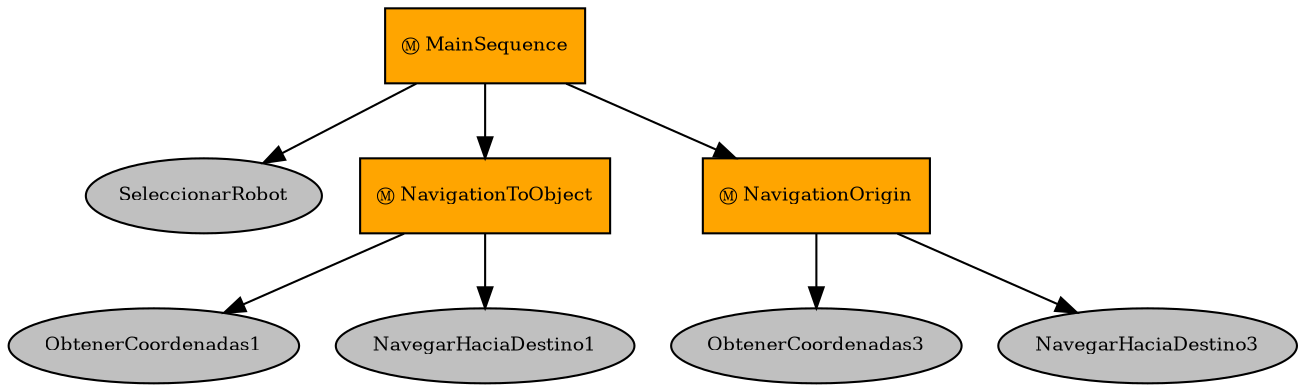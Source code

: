 digraph pastafarianism {
ordering=out;
graph [fontname="times-roman"];
node [fontname="times-roman"];
edge [fontname="times-roman"];
MainSequence [fillcolor=orange, fontcolor=black, fontsize=9, label="Ⓜ MainSequence", shape=box, style=filled];
SeleccionarRobot [fillcolor=gray, fontcolor=black, fontsize=9, label=SeleccionarRobot, shape=ellipse, style=filled];
MainSequence -> SeleccionarRobot;
NavigationToObject [fillcolor=orange, fontcolor=black, fontsize=9, label="Ⓜ NavigationToObject", shape=box, style=filled];
MainSequence -> NavigationToObject;
ObtenerCoordenadas1 [fillcolor=gray, fontcolor=black, fontsize=9, label=ObtenerCoordenadas1, shape=ellipse, style=filled];
NavigationToObject -> ObtenerCoordenadas1;
NavegarHaciaDestino1 [fillcolor=gray, fontcolor=black, fontsize=9, label=NavegarHaciaDestino1, shape=ellipse, style=filled];
NavigationToObject -> NavegarHaciaDestino1;
NavigationOrigin [fillcolor=orange, fontcolor=black, fontsize=9, label="Ⓜ NavigationOrigin", shape=box, style=filled];
MainSequence -> NavigationOrigin;
ObtenerCoordenadas3 [fillcolor=gray, fontcolor=black, fontsize=9, label=ObtenerCoordenadas3, shape=ellipse, style=filled];
NavigationOrigin -> ObtenerCoordenadas3;
NavegarHaciaDestino3 [fillcolor=gray, fontcolor=black, fontsize=9, label=NavegarHaciaDestino3, shape=ellipse, style=filled];
NavigationOrigin -> NavegarHaciaDestino3;
}
